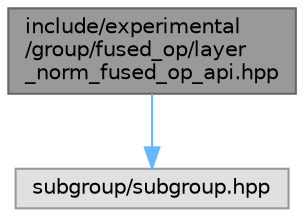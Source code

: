 digraph "include/experimental/group/fused_op/layer_norm_fused_op_api.hpp"
{
 // LATEX_PDF_SIZE
  bgcolor="transparent";
  edge [fontname=Helvetica,fontsize=10,labelfontname=Helvetica,labelfontsize=10];
  node [fontname=Helvetica,fontsize=10,shape=box,height=0.2,width=0.4];
  Node1 [id="Node000001",label="include/experimental\l/group/fused_op/layer\l_norm_fused_op_api.hpp",height=0.2,width=0.4,color="gray40", fillcolor="grey60", style="filled", fontcolor="black",tooltip="C++ API."];
  Node1 -> Node2 [id="edge1_Node000001_Node000002",color="steelblue1",style="solid",tooltip=" "];
  Node2 [id="Node000002",label="subgroup/subgroup.hpp",height=0.2,width=0.4,color="grey60", fillcolor="#E0E0E0", style="filled",tooltip=" "];
}
